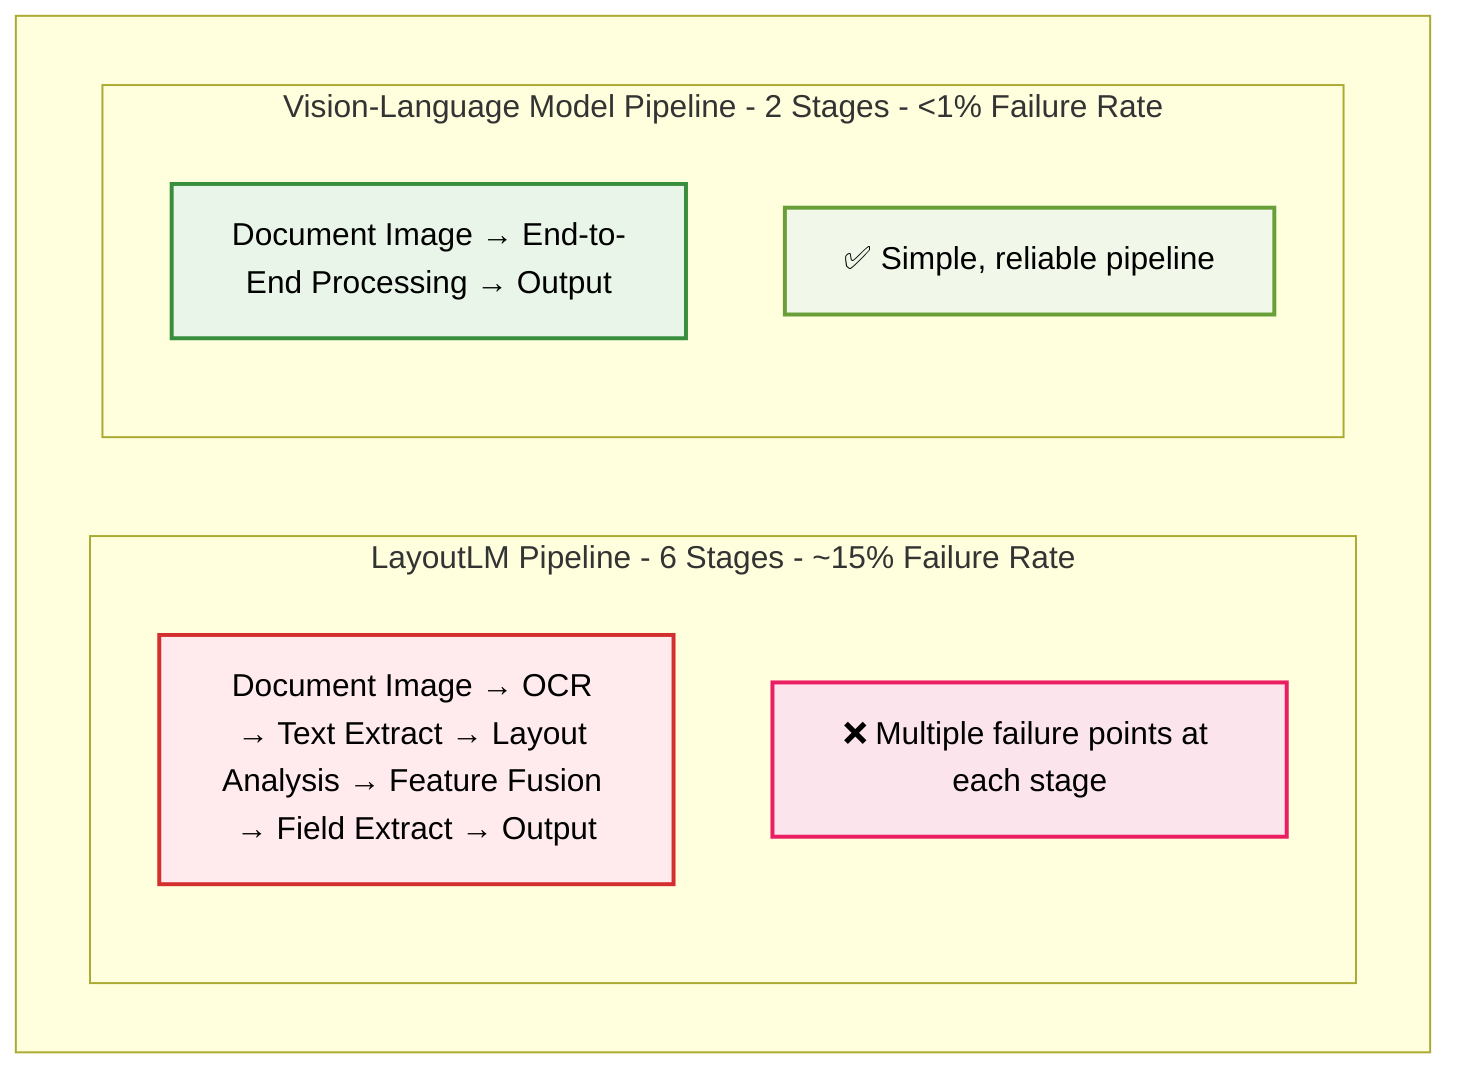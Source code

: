 graph TB
    subgraph comparison [" "]
        subgraph layoutlm ["LayoutLM Pipeline - 6 Stages - ~15% Failure Rate"]
            L1["Document Image → OCR → Text Extract → Layout Analysis → Feature Fusion → Field Extract → Output"]
            L2["❌ Multiple failure points at each stage"]
        end
        
        subgraph vit ["Vision-Language Model Pipeline - 2 Stages - <1% Failure Rate"]
            V1["Document Image → End-to-End Processing → Output"]
            V2["✅ Simple, reliable pipeline"]
        end
    end
    
    %% Styling
    classDef layoutlmNode fill:#ffebee,stroke:#d32f2f,stroke-width:2px,color:#000
    classDef vitNode fill:#e8f5e8,stroke:#388e3c,stroke-width:2px,color:#000
    classDef failure fill:#fce4ec,stroke:#e91e63,stroke-width:2px,color:#000
    classDef success fill:#f1f8e9,stroke:#689f38,stroke-width:2px,color:#000
    
    class L1 layoutlmNode
    class L2 failure
    class V1 vitNode
    class V2 success